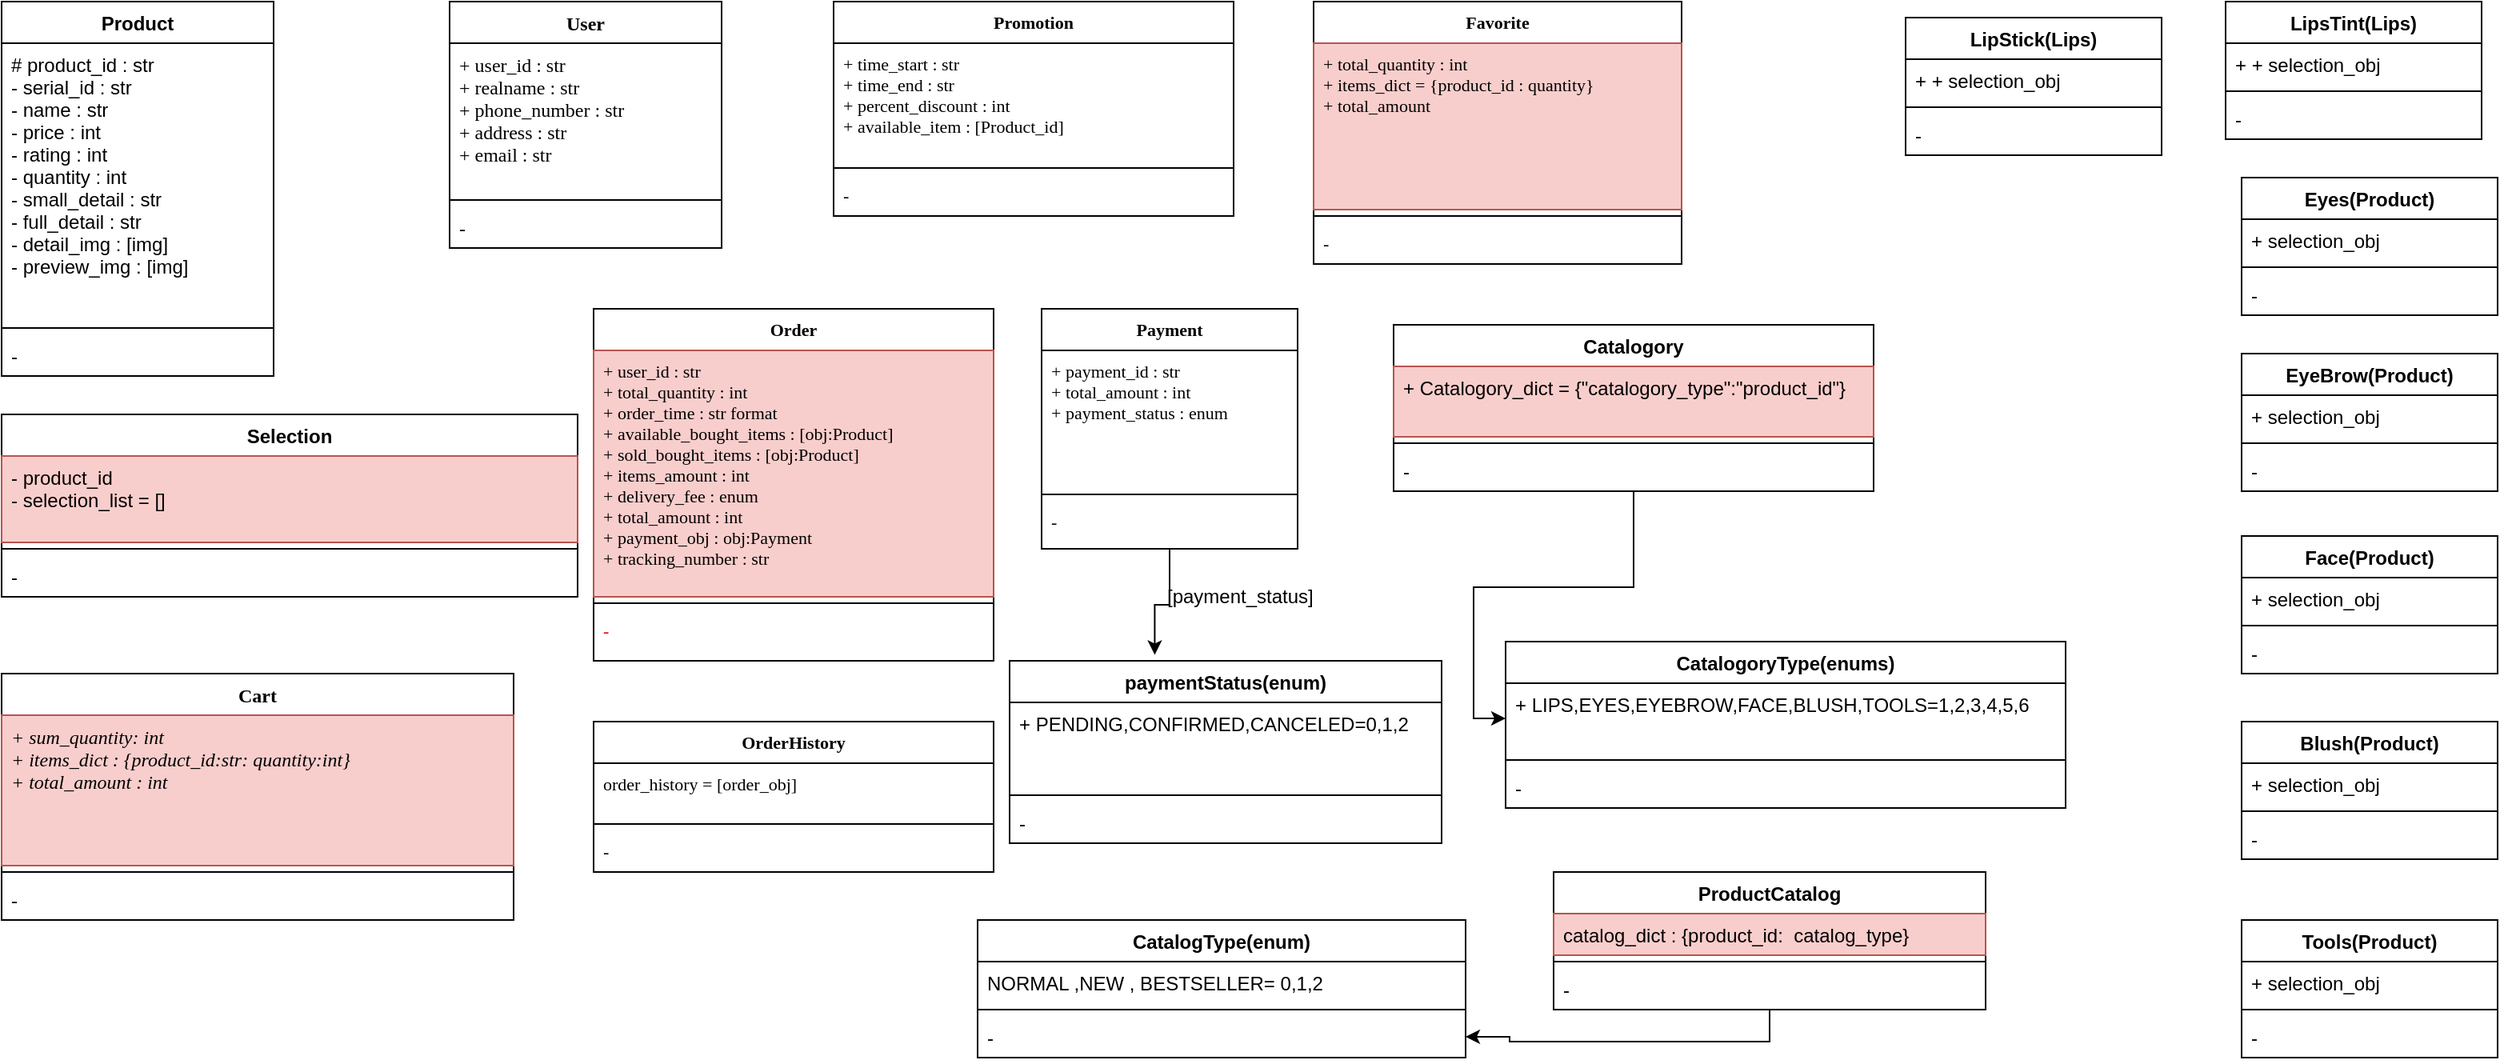 <mxfile version="20.8.17" type="device"><diagram name="Page-1" id="n5ZgurH_n4MH8ZhJvJ57"><mxGraphModel dx="1368" dy="887" grid="1" gridSize="10" guides="1" tooltips="1" connect="1" arrows="1" fold="1" page="1" pageScale="1" pageWidth="850" pageHeight="1100" math="0" shadow="0"><root><mxCell id="0"/><mxCell id="1" parent="0"/><mxCell id="9LvrDFJ3hs18pUXBCNCo-1" value="Product" style="swimlane;fontStyle=1;align=center;verticalAlign=top;childLayout=stackLayout;horizontal=1;startSize=26;horizontalStack=0;resizeParent=1;resizeParentMax=0;resizeLast=0;collapsible=1;marginBottom=0;" parent="1" vertex="1"><mxGeometry x="20" y="20" width="170" height="234" as="geometry"><mxRectangle x="120" y="60" width="50" height="40" as="alternateBounds"/></mxGeometry></mxCell><mxCell id="9LvrDFJ3hs18pUXBCNCo-2" value="# product_id : str&#10;- serial_id : str &#10;- name : str&#10;- price : int&#10;- rating : int&#10;- quantity : int&#10;- small_detail : str&#10;- full_detail : str&#10;- detail_img : [img]&#10;- preview_img : [img]&#10;" style="text;strokeColor=none;fillColor=none;align=left;verticalAlign=top;spacingLeft=4;spacingRight=4;overflow=hidden;rotatable=0;points=[[0,0.5],[1,0.5]];portConstraint=eastwest;" parent="9LvrDFJ3hs18pUXBCNCo-1" vertex="1"><mxGeometry y="26" width="170" height="174" as="geometry"/></mxCell><mxCell id="9LvrDFJ3hs18pUXBCNCo-3" value="" style="line;strokeWidth=1;fillColor=none;align=left;verticalAlign=middle;spacingTop=-1;spacingLeft=3;spacingRight=3;rotatable=0;labelPosition=right;points=[];portConstraint=eastwest;strokeColor=inherit;" parent="9LvrDFJ3hs18pUXBCNCo-1" vertex="1"><mxGeometry y="200" width="170" height="8" as="geometry"/></mxCell><mxCell id="9LvrDFJ3hs18pUXBCNCo-4" value="-" style="text;strokeColor=none;fillColor=none;align=left;verticalAlign=top;spacingLeft=4;spacingRight=4;overflow=hidden;rotatable=0;points=[[0,0.5],[1,0.5]];portConstraint=eastwest;" parent="9LvrDFJ3hs18pUXBCNCo-1" vertex="1"><mxGeometry y="208" width="170" height="26" as="geometry"/></mxCell><mxCell id="9LvrDFJ3hs18pUXBCNCo-8" value="User" style="swimlane;fontStyle=1;align=center;verticalAlign=top;childLayout=stackLayout;horizontal=1;startSize=26;horizontalStack=0;resizeParent=1;resizeParentMax=0;resizeLast=0;collapsible=1;marginBottom=0;fontFamily=Verdana;" parent="1" vertex="1"><mxGeometry x="300" y="20" width="170" height="154" as="geometry"/></mxCell><mxCell id="9LvrDFJ3hs18pUXBCNCo-9" value="+ user_id : str&#10;+ realname : str&#10;+ phone_number : str&#10;+ address : str&#10;+ email : str" style="text;strokeColor=none;fillColor=none;align=left;verticalAlign=top;spacingLeft=4;spacingRight=4;overflow=hidden;rotatable=0;points=[[0,0.5],[1,0.5]];portConstraint=eastwest;fontFamily=Verdana;" parent="9LvrDFJ3hs18pUXBCNCo-8" vertex="1"><mxGeometry y="26" width="170" height="94" as="geometry"/></mxCell><mxCell id="9LvrDFJ3hs18pUXBCNCo-10" value="" style="line;strokeWidth=1;fillColor=none;align=left;verticalAlign=middle;spacingTop=-1;spacingLeft=3;spacingRight=3;rotatable=0;labelPosition=right;points=[];portConstraint=eastwest;strokeColor=inherit;fontFamily=Verdana;" parent="9LvrDFJ3hs18pUXBCNCo-8" vertex="1"><mxGeometry y="120" width="170" height="8" as="geometry"/></mxCell><mxCell id="9LvrDFJ3hs18pUXBCNCo-11" value="-" style="text;strokeColor=none;fillColor=none;align=left;verticalAlign=top;spacingLeft=4;spacingRight=4;overflow=hidden;rotatable=0;points=[[0,0.5],[1,0.5]];portConstraint=eastwest;fontFamily=Verdana;" parent="9LvrDFJ3hs18pUXBCNCo-8" vertex="1"><mxGeometry y="128" width="170" height="26" as="geometry"/></mxCell><mxCell id="9LvrDFJ3hs18pUXBCNCo-12" style="edgeStyle=orthogonalEdgeStyle;rounded=0;orthogonalLoop=1;jettySize=auto;html=1;exitX=1;exitY=0.5;exitDx=0;exitDy=0;fontFamily=Verdana;" parent="9LvrDFJ3hs18pUXBCNCo-8" source="9LvrDFJ3hs18pUXBCNCo-9" target="9LvrDFJ3hs18pUXBCNCo-9" edge="1"><mxGeometry relative="1" as="geometry"/></mxCell><mxCell id="9LvrDFJ3hs18pUXBCNCo-17" value="Cart" style="swimlane;fontStyle=1;align=center;verticalAlign=top;childLayout=stackLayout;horizontal=1;startSize=26;horizontalStack=0;resizeParent=1;resizeParentMax=0;resizeLast=0;collapsible=1;marginBottom=0;fontFamily=Verdana;" parent="1" vertex="1"><mxGeometry x="20" y="440" width="320" height="154" as="geometry"/></mxCell><mxCell id="9LvrDFJ3hs18pUXBCNCo-18" value="+ sum_quantity: int&#10;+ items_dict : {product_id:str: quantity:int}&#10;+ total_amount : int" style="text;strokeColor=#b85450;fillColor=#f8cecc;align=left;verticalAlign=top;spacingLeft=4;spacingRight=4;overflow=hidden;rotatable=0;points=[[0,0.5],[1,0.5]];portConstraint=eastwest;fontFamily=Verdana;fontStyle=2" parent="9LvrDFJ3hs18pUXBCNCo-17" vertex="1"><mxGeometry y="26" width="320" height="94" as="geometry"/></mxCell><mxCell id="9LvrDFJ3hs18pUXBCNCo-19" value="" style="line;strokeWidth=1;fillColor=none;align=left;verticalAlign=middle;spacingTop=-1;spacingLeft=3;spacingRight=3;rotatable=0;labelPosition=right;points=[];portConstraint=eastwest;strokeColor=inherit;fontFamily=Verdana;" parent="9LvrDFJ3hs18pUXBCNCo-17" vertex="1"><mxGeometry y="120" width="320" height="8" as="geometry"/></mxCell><mxCell id="9LvrDFJ3hs18pUXBCNCo-20" value="-" style="text;strokeColor=none;fillColor=none;align=left;verticalAlign=top;spacingLeft=4;spacingRight=4;overflow=hidden;rotatable=0;points=[[0,0.5],[1,0.5]];portConstraint=eastwest;fontFamily=Verdana;" parent="9LvrDFJ3hs18pUXBCNCo-17" vertex="1"><mxGeometry y="128" width="320" height="26" as="geometry"/></mxCell><mxCell id="9LvrDFJ3hs18pUXBCNCo-23" value="Order" style="swimlane;fontStyle=1;align=center;verticalAlign=top;childLayout=stackLayout;horizontal=1;startSize=26;horizontalStack=0;resizeParent=1;resizeParentMax=0;resizeLast=0;collapsible=1;marginBottom=0;fontFamily=Verdana;fontSize=11;fontColor=#000000;" parent="1" vertex="1"><mxGeometry x="390" y="212" width="250" height="220" as="geometry"/></mxCell><mxCell id="9LvrDFJ3hs18pUXBCNCo-24" value="+ user_id : str&#10;+ total_quantity : int&#10;+ order_time : str format&#10;+ available_bought_items : [obj:Product]&#10;+ sold_bought_items : [obj:Product]&#10;+ items_amount : int&#10;+ delivery_fee : enum&#10;+ total_amount : int &#10;+ payment_obj : obj:Payment&#10;+ tracking_number : str&#10;" style="text;strokeColor=#b85450;fillColor=#f8cecc;align=left;verticalAlign=top;spacingLeft=4;spacingRight=4;overflow=hidden;rotatable=0;points=[[0,0.5],[1,0.5]];portConstraint=eastwest;fontSize=11;fontFamily=Verdana;" parent="9LvrDFJ3hs18pUXBCNCo-23" vertex="1"><mxGeometry y="26" width="250" height="154" as="geometry"/></mxCell><mxCell id="9LvrDFJ3hs18pUXBCNCo-25" value="" style="line;strokeWidth=1;fillColor=none;align=left;verticalAlign=middle;spacingTop=-1;spacingLeft=3;spacingRight=3;rotatable=0;labelPosition=right;points=[];portConstraint=eastwest;strokeColor=inherit;fontFamily=Verdana;fontSize=11;fontColor=#d60000;" parent="9LvrDFJ3hs18pUXBCNCo-23" vertex="1"><mxGeometry y="180" width="250" height="8" as="geometry"/></mxCell><mxCell id="9LvrDFJ3hs18pUXBCNCo-26" value="-" style="text;strokeColor=none;fillColor=none;align=left;verticalAlign=top;spacingLeft=4;spacingRight=4;overflow=hidden;rotatable=0;points=[[0,0.5],[1,0.5]];portConstraint=eastwest;fontSize=11;fontFamily=Verdana;fontColor=#d60000;" parent="9LvrDFJ3hs18pUXBCNCo-23" vertex="1"><mxGeometry y="188" width="250" height="32" as="geometry"/></mxCell><mxCell id="WOBlNUxYIEWbzVN5HYyU-25" style="edgeStyle=orthogonalEdgeStyle;rounded=0;orthogonalLoop=1;jettySize=auto;html=1;entryX=0.336;entryY=-0.033;entryDx=0;entryDy=0;entryPerimeter=0;" parent="1" source="9LvrDFJ3hs18pUXBCNCo-31" target="WOBlNUxYIEWbzVN5HYyU-21" edge="1"><mxGeometry relative="1" as="geometry"/></mxCell><mxCell id="9LvrDFJ3hs18pUXBCNCo-31" value="Payment" style="swimlane;fontStyle=1;align=center;verticalAlign=top;childLayout=stackLayout;horizontal=1;startSize=26;horizontalStack=0;resizeParent=1;resizeParentMax=0;resizeLast=0;collapsible=1;marginBottom=0;fontFamily=Verdana;fontSize=11;fontColor=#000000;" parent="1" vertex="1"><mxGeometry x="670" y="212" width="160" height="150" as="geometry"/></mxCell><mxCell id="9LvrDFJ3hs18pUXBCNCo-32" value="+ payment_id : str&#10;+ total_amount : int&#10;+ payment_status : enum" style="text;strokeColor=none;fillColor=none;align=left;verticalAlign=top;spacingLeft=4;spacingRight=4;overflow=hidden;rotatable=0;points=[[0,0.5],[1,0.5]];portConstraint=eastwest;fontSize=11;fontFamily=Verdana;fontColor=#000000;" parent="9LvrDFJ3hs18pUXBCNCo-31" vertex="1"><mxGeometry y="26" width="160" height="86" as="geometry"/></mxCell><mxCell id="9LvrDFJ3hs18pUXBCNCo-33" value="" style="line;strokeWidth=1;fillColor=none;align=left;verticalAlign=middle;spacingTop=-1;spacingLeft=3;spacingRight=3;rotatable=0;labelPosition=right;points=[];portConstraint=eastwest;strokeColor=inherit;fontFamily=Verdana;fontSize=11;fontColor=#000000;" parent="9LvrDFJ3hs18pUXBCNCo-31" vertex="1"><mxGeometry y="112" width="160" height="8" as="geometry"/></mxCell><mxCell id="9LvrDFJ3hs18pUXBCNCo-34" value="-" style="text;strokeColor=none;fillColor=none;align=left;verticalAlign=top;spacingLeft=4;spacingRight=4;overflow=hidden;rotatable=0;points=[[0,0.5],[1,0.5]];portConstraint=eastwest;fontSize=11;fontFamily=Verdana;fontColor=#000000;" parent="9LvrDFJ3hs18pUXBCNCo-31" vertex="1"><mxGeometry y="120" width="160" height="30" as="geometry"/></mxCell><mxCell id="nESSDT5k0V7fyRcUZwcq-2" value="Promotion" style="swimlane;fontStyle=1;align=center;verticalAlign=top;childLayout=stackLayout;horizontal=1;startSize=26;horizontalStack=0;resizeParent=1;resizeParentMax=0;resizeLast=0;collapsible=1;marginBottom=0;fontFamily=Verdana;fontSize=11;fontColor=#000000;" parent="1" vertex="1"><mxGeometry x="540" y="20" width="250" height="134" as="geometry"/></mxCell><mxCell id="nESSDT5k0V7fyRcUZwcq-3" value="+ time_start : str&#10;+ time_end : str&#10;+ percent_discount : int&#10;+ available_item : [Product_id]" style="text;strokeColor=none;fillColor=none;align=left;verticalAlign=top;spacingLeft=4;spacingRight=4;overflow=hidden;rotatable=0;points=[[0,0.5],[1,0.5]];portConstraint=eastwest;fontSize=11;fontFamily=Verdana;fontColor=#000000;" parent="nESSDT5k0V7fyRcUZwcq-2" vertex="1"><mxGeometry y="26" width="250" height="74" as="geometry"/></mxCell><mxCell id="nESSDT5k0V7fyRcUZwcq-4" value="" style="line;strokeWidth=1;fillColor=none;align=left;verticalAlign=middle;spacingTop=-1;spacingLeft=3;spacingRight=3;rotatable=0;labelPosition=right;points=[];portConstraint=eastwest;strokeColor=inherit;fontFamily=Verdana;fontSize=11;fontColor=#000000;" parent="nESSDT5k0V7fyRcUZwcq-2" vertex="1"><mxGeometry y="100" width="250" height="8" as="geometry"/></mxCell><mxCell id="nESSDT5k0V7fyRcUZwcq-5" value="-" style="text;strokeColor=none;fillColor=none;align=left;verticalAlign=top;spacingLeft=4;spacingRight=4;overflow=hidden;rotatable=0;points=[[0,0.5],[1,0.5]];portConstraint=eastwest;fontSize=11;fontFamily=Verdana;fontColor=#000000;" parent="nESSDT5k0V7fyRcUZwcq-2" vertex="1"><mxGeometry y="108" width="250" height="26" as="geometry"/></mxCell><mxCell id="nESSDT5k0V7fyRcUZwcq-6" value="OrderHistory" style="swimlane;fontStyle=1;align=center;verticalAlign=top;childLayout=stackLayout;horizontal=1;startSize=26;horizontalStack=0;resizeParent=1;resizeParentMax=0;resizeLast=0;collapsible=1;marginBottom=0;fontFamily=Verdana;fontSize=11;fontColor=#000000;" parent="1" vertex="1"><mxGeometry x="390" y="470" width="250" height="94" as="geometry"/></mxCell><mxCell id="nESSDT5k0V7fyRcUZwcq-7" value="order_history = [order_obj]" style="text;strokeColor=none;fillColor=none;align=left;verticalAlign=top;spacingLeft=4;spacingRight=4;overflow=hidden;rotatable=0;points=[[0,0.5],[1,0.5]];portConstraint=eastwest;fontSize=11;fontFamily=Verdana;fontColor=#000000;" parent="nESSDT5k0V7fyRcUZwcq-6" vertex="1"><mxGeometry y="26" width="250" height="34" as="geometry"/></mxCell><mxCell id="nESSDT5k0V7fyRcUZwcq-8" value="" style="line;strokeWidth=1;fillColor=none;align=left;verticalAlign=middle;spacingTop=-1;spacingLeft=3;spacingRight=3;rotatable=0;labelPosition=right;points=[];portConstraint=eastwest;strokeColor=inherit;fontFamily=Verdana;fontSize=11;fontColor=#000000;" parent="nESSDT5k0V7fyRcUZwcq-6" vertex="1"><mxGeometry y="60" width="250" height="8" as="geometry"/></mxCell><mxCell id="nESSDT5k0V7fyRcUZwcq-9" value="-" style="text;strokeColor=none;fillColor=none;align=left;verticalAlign=top;spacingLeft=4;spacingRight=4;overflow=hidden;rotatable=0;points=[[0,0.5],[1,0.5]];portConstraint=eastwest;fontSize=11;fontFamily=Verdana;fontColor=#000000;" parent="nESSDT5k0V7fyRcUZwcq-6" vertex="1"><mxGeometry y="68" width="250" height="26" as="geometry"/></mxCell><mxCell id="nESSDT5k0V7fyRcUZwcq-10" value="Favorite" style="swimlane;fontStyle=1;align=center;verticalAlign=top;childLayout=stackLayout;horizontal=1;startSize=26;horizontalStack=0;resizeParent=1;resizeParentMax=0;resizeLast=0;collapsible=1;marginBottom=0;fontFamily=Verdana;fontSize=11;fontColor=#000000;" parent="1" vertex="1"><mxGeometry x="840" y="20" width="230" height="164" as="geometry"/></mxCell><mxCell id="nESSDT5k0V7fyRcUZwcq-11" value="+ total_quantity : int&#10;+ items_dict = {product_id : quantity}&#10;+ total_amount" style="text;strokeColor=#b85450;fillColor=#f8cecc;align=left;verticalAlign=top;spacingLeft=4;spacingRight=4;overflow=hidden;rotatable=0;points=[[0,0.5],[1,0.5]];portConstraint=eastwest;fontSize=11;fontFamily=Verdana;" parent="nESSDT5k0V7fyRcUZwcq-10" vertex="1"><mxGeometry y="26" width="230" height="104" as="geometry"/></mxCell><mxCell id="nESSDT5k0V7fyRcUZwcq-12" value="" style="line;strokeWidth=1;fillColor=none;align=left;verticalAlign=middle;spacingTop=-1;spacingLeft=3;spacingRight=3;rotatable=0;labelPosition=right;points=[];portConstraint=eastwest;strokeColor=inherit;fontFamily=Verdana;fontSize=11;fontColor=#000000;" parent="nESSDT5k0V7fyRcUZwcq-10" vertex="1"><mxGeometry y="130" width="230" height="8" as="geometry"/></mxCell><mxCell id="nESSDT5k0V7fyRcUZwcq-13" value="-" style="text;strokeColor=none;fillColor=none;align=left;verticalAlign=top;spacingLeft=4;spacingRight=4;overflow=hidden;rotatable=0;points=[[0,0.5],[1,0.5]];portConstraint=eastwest;fontSize=11;fontFamily=Verdana;fontColor=#000000;" parent="nESSDT5k0V7fyRcUZwcq-10" vertex="1"><mxGeometry y="138" width="230" height="26" as="geometry"/></mxCell><mxCell id="WOBlNUxYIEWbzVN5HYyU-64" value="" style="edgeStyle=orthogonalEdgeStyle;rounded=0;orthogonalLoop=1;jettySize=auto;html=1;" parent="1" source="WOBlNUxYIEWbzVN5HYyU-1" target="WOBlNUxYIEWbzVN5HYyU-6" edge="1"><mxGeometry relative="1" as="geometry"/></mxCell><mxCell id="WOBlNUxYIEWbzVN5HYyU-1" value="Catalogory&#10;" style="swimlane;fontStyle=1;align=center;verticalAlign=top;childLayout=stackLayout;horizontal=1;startSize=26;horizontalStack=0;resizeParent=1;resizeParentMax=0;resizeLast=0;collapsible=1;marginBottom=0;" parent="1" vertex="1"><mxGeometry x="890" y="222" width="300" height="104" as="geometry"/></mxCell><mxCell id="WOBlNUxYIEWbzVN5HYyU-2" value="+ Catalogory_dict = {&quot;catalogory_type&quot;:&quot;product_id&quot;}" style="text;strokeColor=#b85450;fillColor=#f8cecc;align=left;verticalAlign=top;spacingLeft=4;spacingRight=4;overflow=hidden;rotatable=0;points=[[0,0.5],[1,0.5]];portConstraint=eastwest;" parent="WOBlNUxYIEWbzVN5HYyU-1" vertex="1"><mxGeometry y="26" width="300" height="44" as="geometry"/></mxCell><mxCell id="WOBlNUxYIEWbzVN5HYyU-3" value="" style="line;strokeWidth=1;fillColor=none;align=left;verticalAlign=middle;spacingTop=-1;spacingLeft=3;spacingRight=3;rotatable=0;labelPosition=right;points=[];portConstraint=eastwest;strokeColor=inherit;" parent="WOBlNUxYIEWbzVN5HYyU-1" vertex="1"><mxGeometry y="70" width="300" height="8" as="geometry"/></mxCell><mxCell id="WOBlNUxYIEWbzVN5HYyU-4" value="-" style="text;strokeColor=none;fillColor=none;align=left;verticalAlign=top;spacingLeft=4;spacingRight=4;overflow=hidden;rotatable=0;points=[[0,0.5],[1,0.5]];portConstraint=eastwest;" parent="WOBlNUxYIEWbzVN5HYyU-1" vertex="1"><mxGeometry y="78" width="300" height="26" as="geometry"/></mxCell><mxCell id="WOBlNUxYIEWbzVN5HYyU-5" value="CatalogoryType(enums)" style="swimlane;fontStyle=1;align=center;verticalAlign=top;childLayout=stackLayout;horizontal=1;startSize=26;horizontalStack=0;resizeParent=1;resizeParentMax=0;resizeLast=0;collapsible=1;marginBottom=0;" parent="1" vertex="1"><mxGeometry x="960" y="420" width="350" height="104" as="geometry"/></mxCell><mxCell id="WOBlNUxYIEWbzVN5HYyU-6" value="+ LIPS,EYES,EYEBROW,FACE,BLUSH,TOOLS=1,2,3,4,5,6" style="text;strokeColor=none;fillColor=none;align=left;verticalAlign=top;spacingLeft=4;spacingRight=4;overflow=hidden;rotatable=0;points=[[0,0.5],[1,0.5]];portConstraint=eastwest;" parent="WOBlNUxYIEWbzVN5HYyU-5" vertex="1"><mxGeometry y="26" width="350" height="44" as="geometry"/></mxCell><mxCell id="WOBlNUxYIEWbzVN5HYyU-7" value="" style="line;strokeWidth=1;fillColor=none;align=left;verticalAlign=middle;spacingTop=-1;spacingLeft=3;spacingRight=3;rotatable=0;labelPosition=right;points=[];portConstraint=eastwest;strokeColor=inherit;" parent="WOBlNUxYIEWbzVN5HYyU-5" vertex="1"><mxGeometry y="70" width="350" height="8" as="geometry"/></mxCell><mxCell id="WOBlNUxYIEWbzVN5HYyU-8" value="-" style="text;strokeColor=none;fillColor=none;align=left;verticalAlign=top;spacingLeft=4;spacingRight=4;overflow=hidden;rotatable=0;points=[[0,0.5],[1,0.5]];portConstraint=eastwest;" parent="WOBlNUxYIEWbzVN5HYyU-5" vertex="1"><mxGeometry y="78" width="350" height="26" as="geometry"/></mxCell><mxCell id="WOBlNUxYIEWbzVN5HYyU-12" value="Selection" style="swimlane;fontStyle=1;align=center;verticalAlign=top;childLayout=stackLayout;horizontal=1;startSize=26;horizontalStack=0;resizeParent=1;resizeParentMax=0;resizeLast=0;collapsible=1;marginBottom=0;" parent="1" vertex="1"><mxGeometry x="20" y="278" width="360" height="114" as="geometry"/></mxCell><mxCell id="WOBlNUxYIEWbzVN5HYyU-13" value="- product_id&#10;- selection_list = []" style="text;strokeColor=#b85450;fillColor=#f8cecc;align=left;verticalAlign=top;spacingLeft=4;spacingRight=4;overflow=hidden;rotatable=0;points=[[0,0.5],[1,0.5]];portConstraint=eastwest;" parent="WOBlNUxYIEWbzVN5HYyU-12" vertex="1"><mxGeometry y="26" width="360" height="54" as="geometry"/></mxCell><mxCell id="WOBlNUxYIEWbzVN5HYyU-14" value="" style="line;strokeWidth=1;fillColor=none;align=left;verticalAlign=middle;spacingTop=-1;spacingLeft=3;spacingRight=3;rotatable=0;labelPosition=right;points=[];portConstraint=eastwest;strokeColor=inherit;" parent="WOBlNUxYIEWbzVN5HYyU-12" vertex="1"><mxGeometry y="80" width="360" height="8" as="geometry"/></mxCell><mxCell id="WOBlNUxYIEWbzVN5HYyU-15" value="-" style="text;strokeColor=none;fillColor=none;align=left;verticalAlign=top;spacingLeft=4;spacingRight=4;overflow=hidden;rotatable=0;points=[[0,0.5],[1,0.5]];portConstraint=eastwest;" parent="WOBlNUxYIEWbzVN5HYyU-12" vertex="1"><mxGeometry y="88" width="360" height="26" as="geometry"/></mxCell><mxCell id="WOBlNUxYIEWbzVN5HYyU-21" value="paymentStatus(enum)" style="swimlane;fontStyle=1;align=center;verticalAlign=top;childLayout=stackLayout;horizontal=1;startSize=26;horizontalStack=0;resizeParent=1;resizeParentMax=0;resizeLast=0;collapsible=1;marginBottom=0;" parent="1" vertex="1"><mxGeometry x="650" y="432" width="270" height="114" as="geometry"/></mxCell><mxCell id="WOBlNUxYIEWbzVN5HYyU-22" value="+ PENDING,CONFIRMED,CANCELED=0,1,2" style="text;strokeColor=none;fillColor=none;align=left;verticalAlign=top;spacingLeft=4;spacingRight=4;overflow=hidden;rotatable=0;points=[[0,0.5],[1,0.5]];portConstraint=eastwest;" parent="WOBlNUxYIEWbzVN5HYyU-21" vertex="1"><mxGeometry y="26" width="270" height="54" as="geometry"/></mxCell><mxCell id="WOBlNUxYIEWbzVN5HYyU-23" value="" style="line;strokeWidth=1;fillColor=none;align=left;verticalAlign=middle;spacingTop=-1;spacingLeft=3;spacingRight=3;rotatable=0;labelPosition=right;points=[];portConstraint=eastwest;strokeColor=inherit;" parent="WOBlNUxYIEWbzVN5HYyU-21" vertex="1"><mxGeometry y="80" width="270" height="8" as="geometry"/></mxCell><mxCell id="WOBlNUxYIEWbzVN5HYyU-24" value="-" style="text;strokeColor=none;fillColor=none;align=left;verticalAlign=top;spacingLeft=4;spacingRight=4;overflow=hidden;rotatable=0;points=[[0,0.5],[1,0.5]];portConstraint=eastwest;" parent="WOBlNUxYIEWbzVN5HYyU-21" vertex="1"><mxGeometry y="88" width="270" height="26" as="geometry"/></mxCell><mxCell id="WOBlNUxYIEWbzVN5HYyU-27" value="[payment_status]" style="text;strokeColor=none;fillColor=none;align=left;verticalAlign=top;spacingLeft=4;spacingRight=4;overflow=hidden;rotatable=0;points=[[0,0.5],[1,0.5]];portConstraint=eastwest;" parent="1" vertex="1"><mxGeometry x="742.5" y="378" width="105" height="26" as="geometry"/></mxCell><mxCell id="WOBlNUxYIEWbzVN5HYyU-33" value="Eyes(Product)" style="swimlane;fontStyle=1;align=center;verticalAlign=top;childLayout=stackLayout;horizontal=1;startSize=26;horizontalStack=0;resizeParent=1;resizeParentMax=0;resizeLast=0;collapsible=1;marginBottom=0;" parent="1" vertex="1"><mxGeometry x="1420" y="130" width="160" height="86" as="geometry"/></mxCell><mxCell id="WOBlNUxYIEWbzVN5HYyU-34" value="+ selection_obj" style="text;strokeColor=none;fillColor=none;align=left;verticalAlign=top;spacingLeft=4;spacingRight=4;overflow=hidden;rotatable=0;points=[[0,0.5],[1,0.5]];portConstraint=eastwest;" parent="WOBlNUxYIEWbzVN5HYyU-33" vertex="1"><mxGeometry y="26" width="160" height="26" as="geometry"/></mxCell><mxCell id="WOBlNUxYIEWbzVN5HYyU-35" value="" style="line;strokeWidth=1;fillColor=none;align=left;verticalAlign=middle;spacingTop=-1;spacingLeft=3;spacingRight=3;rotatable=0;labelPosition=right;points=[];portConstraint=eastwest;strokeColor=inherit;" parent="WOBlNUxYIEWbzVN5HYyU-33" vertex="1"><mxGeometry y="52" width="160" height="8" as="geometry"/></mxCell><mxCell id="WOBlNUxYIEWbzVN5HYyU-36" value="-" style="text;strokeColor=none;fillColor=none;align=left;verticalAlign=top;spacingLeft=4;spacingRight=4;overflow=hidden;rotatable=0;points=[[0,0.5],[1,0.5]];portConstraint=eastwest;" parent="WOBlNUxYIEWbzVN5HYyU-33" vertex="1"><mxGeometry y="60" width="160" height="26" as="geometry"/></mxCell><mxCell id="WOBlNUxYIEWbzVN5HYyU-37" value="EyeBrow(Product)" style="swimlane;fontStyle=1;align=center;verticalAlign=top;childLayout=stackLayout;horizontal=1;startSize=26;horizontalStack=0;resizeParent=1;resizeParentMax=0;resizeLast=0;collapsible=1;marginBottom=0;" parent="1" vertex="1"><mxGeometry x="1420" y="240" width="160" height="86" as="geometry"/></mxCell><mxCell id="WOBlNUxYIEWbzVN5HYyU-38" value="+ selection_obj" style="text;strokeColor=none;fillColor=none;align=left;verticalAlign=top;spacingLeft=4;spacingRight=4;overflow=hidden;rotatable=0;points=[[0,0.5],[1,0.5]];portConstraint=eastwest;" parent="WOBlNUxYIEWbzVN5HYyU-37" vertex="1"><mxGeometry y="26" width="160" height="26" as="geometry"/></mxCell><mxCell id="WOBlNUxYIEWbzVN5HYyU-39" value="" style="line;strokeWidth=1;fillColor=none;align=left;verticalAlign=middle;spacingTop=-1;spacingLeft=3;spacingRight=3;rotatable=0;labelPosition=right;points=[];portConstraint=eastwest;strokeColor=inherit;" parent="WOBlNUxYIEWbzVN5HYyU-37" vertex="1"><mxGeometry y="52" width="160" height="8" as="geometry"/></mxCell><mxCell id="WOBlNUxYIEWbzVN5HYyU-40" value="-" style="text;strokeColor=none;fillColor=none;align=left;verticalAlign=top;spacingLeft=4;spacingRight=4;overflow=hidden;rotatable=0;points=[[0,0.5],[1,0.5]];portConstraint=eastwest;" parent="WOBlNUxYIEWbzVN5HYyU-37" vertex="1"><mxGeometry y="60" width="160" height="26" as="geometry"/></mxCell><mxCell id="WOBlNUxYIEWbzVN5HYyU-41" value="Face(Product)" style="swimlane;fontStyle=1;align=center;verticalAlign=top;childLayout=stackLayout;horizontal=1;startSize=26;horizontalStack=0;resizeParent=1;resizeParentMax=0;resizeLast=0;collapsible=1;marginBottom=0;" parent="1" vertex="1"><mxGeometry x="1420" y="354" width="160" height="86" as="geometry"/></mxCell><mxCell id="WOBlNUxYIEWbzVN5HYyU-42" value="+ selection_obj" style="text;strokeColor=none;fillColor=none;align=left;verticalAlign=top;spacingLeft=4;spacingRight=4;overflow=hidden;rotatable=0;points=[[0,0.5],[1,0.5]];portConstraint=eastwest;" parent="WOBlNUxYIEWbzVN5HYyU-41" vertex="1"><mxGeometry y="26" width="160" height="26" as="geometry"/></mxCell><mxCell id="WOBlNUxYIEWbzVN5HYyU-43" value="" style="line;strokeWidth=1;fillColor=none;align=left;verticalAlign=middle;spacingTop=-1;spacingLeft=3;spacingRight=3;rotatable=0;labelPosition=right;points=[];portConstraint=eastwest;strokeColor=inherit;" parent="WOBlNUxYIEWbzVN5HYyU-41" vertex="1"><mxGeometry y="52" width="160" height="8" as="geometry"/></mxCell><mxCell id="WOBlNUxYIEWbzVN5HYyU-44" value="-" style="text;strokeColor=none;fillColor=none;align=left;verticalAlign=top;spacingLeft=4;spacingRight=4;overflow=hidden;rotatable=0;points=[[0,0.5],[1,0.5]];portConstraint=eastwest;" parent="WOBlNUxYIEWbzVN5HYyU-41" vertex="1"><mxGeometry y="60" width="160" height="26" as="geometry"/></mxCell><mxCell id="WOBlNUxYIEWbzVN5HYyU-45" value="Blush(Product)" style="swimlane;fontStyle=1;align=center;verticalAlign=top;childLayout=stackLayout;horizontal=1;startSize=26;horizontalStack=0;resizeParent=1;resizeParentMax=0;resizeLast=0;collapsible=1;marginBottom=0;" parent="1" vertex="1"><mxGeometry x="1420" y="470" width="160" height="86" as="geometry"/></mxCell><mxCell id="WOBlNUxYIEWbzVN5HYyU-46" value="+ selection_obj" style="text;strokeColor=none;fillColor=none;align=left;verticalAlign=top;spacingLeft=4;spacingRight=4;overflow=hidden;rotatable=0;points=[[0,0.5],[1,0.5]];portConstraint=eastwest;" parent="WOBlNUxYIEWbzVN5HYyU-45" vertex="1"><mxGeometry y="26" width="160" height="26" as="geometry"/></mxCell><mxCell id="WOBlNUxYIEWbzVN5HYyU-47" value="" style="line;strokeWidth=1;fillColor=none;align=left;verticalAlign=middle;spacingTop=-1;spacingLeft=3;spacingRight=3;rotatable=0;labelPosition=right;points=[];portConstraint=eastwest;strokeColor=inherit;" parent="WOBlNUxYIEWbzVN5HYyU-45" vertex="1"><mxGeometry y="52" width="160" height="8" as="geometry"/></mxCell><mxCell id="WOBlNUxYIEWbzVN5HYyU-48" value="-" style="text;strokeColor=none;fillColor=none;align=left;verticalAlign=top;spacingLeft=4;spacingRight=4;overflow=hidden;rotatable=0;points=[[0,0.5],[1,0.5]];portConstraint=eastwest;" parent="WOBlNUxYIEWbzVN5HYyU-45" vertex="1"><mxGeometry y="60" width="160" height="26" as="geometry"/></mxCell><mxCell id="WOBlNUxYIEWbzVN5HYyU-49" value="Tools(Product)" style="swimlane;fontStyle=1;align=center;verticalAlign=top;childLayout=stackLayout;horizontal=1;startSize=26;horizontalStack=0;resizeParent=1;resizeParentMax=0;resizeLast=0;collapsible=1;marginBottom=0;" parent="1" vertex="1"><mxGeometry x="1420" y="594" width="160" height="86" as="geometry"/></mxCell><mxCell id="WOBlNUxYIEWbzVN5HYyU-50" value="+ selection_obj" style="text;strokeColor=none;fillColor=none;align=left;verticalAlign=top;spacingLeft=4;spacingRight=4;overflow=hidden;rotatable=0;points=[[0,0.5],[1,0.5]];portConstraint=eastwest;" parent="WOBlNUxYIEWbzVN5HYyU-49" vertex="1"><mxGeometry y="26" width="160" height="26" as="geometry"/></mxCell><mxCell id="WOBlNUxYIEWbzVN5HYyU-51" value="" style="line;strokeWidth=1;fillColor=none;align=left;verticalAlign=middle;spacingTop=-1;spacingLeft=3;spacingRight=3;rotatable=0;labelPosition=right;points=[];portConstraint=eastwest;strokeColor=inherit;" parent="WOBlNUxYIEWbzVN5HYyU-49" vertex="1"><mxGeometry y="52" width="160" height="8" as="geometry"/></mxCell><mxCell id="WOBlNUxYIEWbzVN5HYyU-52" value="-" style="text;strokeColor=none;fillColor=none;align=left;verticalAlign=top;spacingLeft=4;spacingRight=4;overflow=hidden;rotatable=0;points=[[0,0.5],[1,0.5]];portConstraint=eastwest;" parent="WOBlNUxYIEWbzVN5HYyU-49" vertex="1"><mxGeometry y="60" width="160" height="26" as="geometry"/></mxCell><mxCell id="WOBlNUxYIEWbzVN5HYyU-62" value="" style="edgeStyle=orthogonalEdgeStyle;rounded=0;orthogonalLoop=1;jettySize=auto;html=1;" parent="1" source="WOBlNUxYIEWbzVN5HYyU-54" target="WOBlNUxYIEWbzVN5HYyU-61" edge="1"><mxGeometry relative="1" as="geometry"/></mxCell><mxCell id="WOBlNUxYIEWbzVN5HYyU-54" value="ProductCatalog" style="swimlane;fontStyle=1;align=center;verticalAlign=top;childLayout=stackLayout;horizontal=1;startSize=26;horizontalStack=0;resizeParent=1;resizeParentMax=0;resizeLast=0;collapsible=1;marginBottom=0;" parent="1" vertex="1"><mxGeometry x="990" y="564" width="270" height="86" as="geometry"/></mxCell><mxCell id="WOBlNUxYIEWbzVN5HYyU-55" value="catalog_dict : {product_id:  catalog_type}" style="text;strokeColor=#b85450;fillColor=#f8cecc;align=left;verticalAlign=top;spacingLeft=4;spacingRight=4;overflow=hidden;rotatable=0;points=[[0,0.5],[1,0.5]];portConstraint=eastwest;" parent="WOBlNUxYIEWbzVN5HYyU-54" vertex="1"><mxGeometry y="26" width="270" height="26" as="geometry"/></mxCell><mxCell id="WOBlNUxYIEWbzVN5HYyU-56" value="" style="line;strokeWidth=1;fillColor=none;align=left;verticalAlign=middle;spacingTop=-1;spacingLeft=3;spacingRight=3;rotatable=0;labelPosition=right;points=[];portConstraint=eastwest;strokeColor=inherit;" parent="WOBlNUxYIEWbzVN5HYyU-54" vertex="1"><mxGeometry y="52" width="270" height="8" as="geometry"/></mxCell><mxCell id="WOBlNUxYIEWbzVN5HYyU-57" value="-" style="text;strokeColor=none;fillColor=none;align=left;verticalAlign=top;spacingLeft=4;spacingRight=4;overflow=hidden;rotatable=0;points=[[0,0.5],[1,0.5]];portConstraint=eastwest;" parent="WOBlNUxYIEWbzVN5HYyU-54" vertex="1"><mxGeometry y="60" width="270" height="26" as="geometry"/></mxCell><mxCell id="WOBlNUxYIEWbzVN5HYyU-58" value="CatalogType(enum)" style="swimlane;fontStyle=1;align=center;verticalAlign=top;childLayout=stackLayout;horizontal=1;startSize=26;horizontalStack=0;resizeParent=1;resizeParentMax=0;resizeLast=0;collapsible=1;marginBottom=0;" parent="1" vertex="1"><mxGeometry x="630" y="594" width="305" height="86" as="geometry"/></mxCell><mxCell id="WOBlNUxYIEWbzVN5HYyU-59" value="NORMAL ,NEW , BESTSELLER= 0,1,2" style="text;strokeColor=none;fillColor=none;align=left;verticalAlign=top;spacingLeft=4;spacingRight=4;overflow=hidden;rotatable=0;points=[[0,0.5],[1,0.5]];portConstraint=eastwest;" parent="WOBlNUxYIEWbzVN5HYyU-58" vertex="1"><mxGeometry y="26" width="305" height="26" as="geometry"/></mxCell><mxCell id="WOBlNUxYIEWbzVN5HYyU-60" value="" style="line;strokeWidth=1;fillColor=none;align=left;verticalAlign=middle;spacingTop=-1;spacingLeft=3;spacingRight=3;rotatable=0;labelPosition=right;points=[];portConstraint=eastwest;strokeColor=inherit;" parent="WOBlNUxYIEWbzVN5HYyU-58" vertex="1"><mxGeometry y="52" width="305" height="8" as="geometry"/></mxCell><mxCell id="WOBlNUxYIEWbzVN5HYyU-61" value="-" style="text;strokeColor=none;fillColor=none;align=left;verticalAlign=top;spacingLeft=4;spacingRight=4;overflow=hidden;rotatable=0;points=[[0,0.5],[1,0.5]];portConstraint=eastwest;" parent="WOBlNUxYIEWbzVN5HYyU-58" vertex="1"><mxGeometry y="60" width="305" height="26" as="geometry"/></mxCell><mxCell id="WOBlNUxYIEWbzVN5HYyU-66" value="LipsTint(Lips)" style="swimlane;fontStyle=1;align=center;verticalAlign=top;childLayout=stackLayout;horizontal=1;startSize=26;horizontalStack=0;resizeParent=1;resizeParentMax=0;resizeLast=0;collapsible=1;marginBottom=0;" parent="1" vertex="1"><mxGeometry x="1410" y="20" width="160" height="86" as="geometry"/></mxCell><mxCell id="WOBlNUxYIEWbzVN5HYyU-67" value="+ + selection_obj" style="text;strokeColor=none;fillColor=none;align=left;verticalAlign=top;spacingLeft=4;spacingRight=4;overflow=hidden;rotatable=0;points=[[0,0.5],[1,0.5]];portConstraint=eastwest;" parent="WOBlNUxYIEWbzVN5HYyU-66" vertex="1"><mxGeometry y="26" width="160" height="26" as="geometry"/></mxCell><mxCell id="WOBlNUxYIEWbzVN5HYyU-68" value="" style="line;strokeWidth=1;fillColor=none;align=left;verticalAlign=middle;spacingTop=-1;spacingLeft=3;spacingRight=3;rotatable=0;labelPosition=right;points=[];portConstraint=eastwest;strokeColor=inherit;" parent="WOBlNUxYIEWbzVN5HYyU-66" vertex="1"><mxGeometry y="52" width="160" height="8" as="geometry"/></mxCell><mxCell id="WOBlNUxYIEWbzVN5HYyU-69" value="-" style="text;strokeColor=none;fillColor=none;align=left;verticalAlign=top;spacingLeft=4;spacingRight=4;overflow=hidden;rotatable=0;points=[[0,0.5],[1,0.5]];portConstraint=eastwest;" parent="WOBlNUxYIEWbzVN5HYyU-66" vertex="1"><mxGeometry y="60" width="160" height="26" as="geometry"/></mxCell><mxCell id="WOBlNUxYIEWbzVN5HYyU-70" value="LipStick(Lips)" style="swimlane;fontStyle=1;align=center;verticalAlign=top;childLayout=stackLayout;horizontal=1;startSize=26;horizontalStack=0;resizeParent=1;resizeParentMax=0;resizeLast=0;collapsible=1;marginBottom=0;" parent="1" vertex="1"><mxGeometry x="1210" y="30" width="160" height="86" as="geometry"/></mxCell><mxCell id="WOBlNUxYIEWbzVN5HYyU-71" value="+ + selection_obj" style="text;strokeColor=none;fillColor=none;align=left;verticalAlign=top;spacingLeft=4;spacingRight=4;overflow=hidden;rotatable=0;points=[[0,0.5],[1,0.5]];portConstraint=eastwest;" parent="WOBlNUxYIEWbzVN5HYyU-70" vertex="1"><mxGeometry y="26" width="160" height="26" as="geometry"/></mxCell><mxCell id="WOBlNUxYIEWbzVN5HYyU-72" value="" style="line;strokeWidth=1;fillColor=none;align=left;verticalAlign=middle;spacingTop=-1;spacingLeft=3;spacingRight=3;rotatable=0;labelPosition=right;points=[];portConstraint=eastwest;strokeColor=inherit;" parent="WOBlNUxYIEWbzVN5HYyU-70" vertex="1"><mxGeometry y="52" width="160" height="8" as="geometry"/></mxCell><mxCell id="WOBlNUxYIEWbzVN5HYyU-73" value="-" style="text;strokeColor=none;fillColor=none;align=left;verticalAlign=top;spacingLeft=4;spacingRight=4;overflow=hidden;rotatable=0;points=[[0,0.5],[1,0.5]];portConstraint=eastwest;" parent="WOBlNUxYIEWbzVN5HYyU-70" vertex="1"><mxGeometry y="60" width="160" height="26" as="geometry"/></mxCell></root></mxGraphModel></diagram></mxfile>